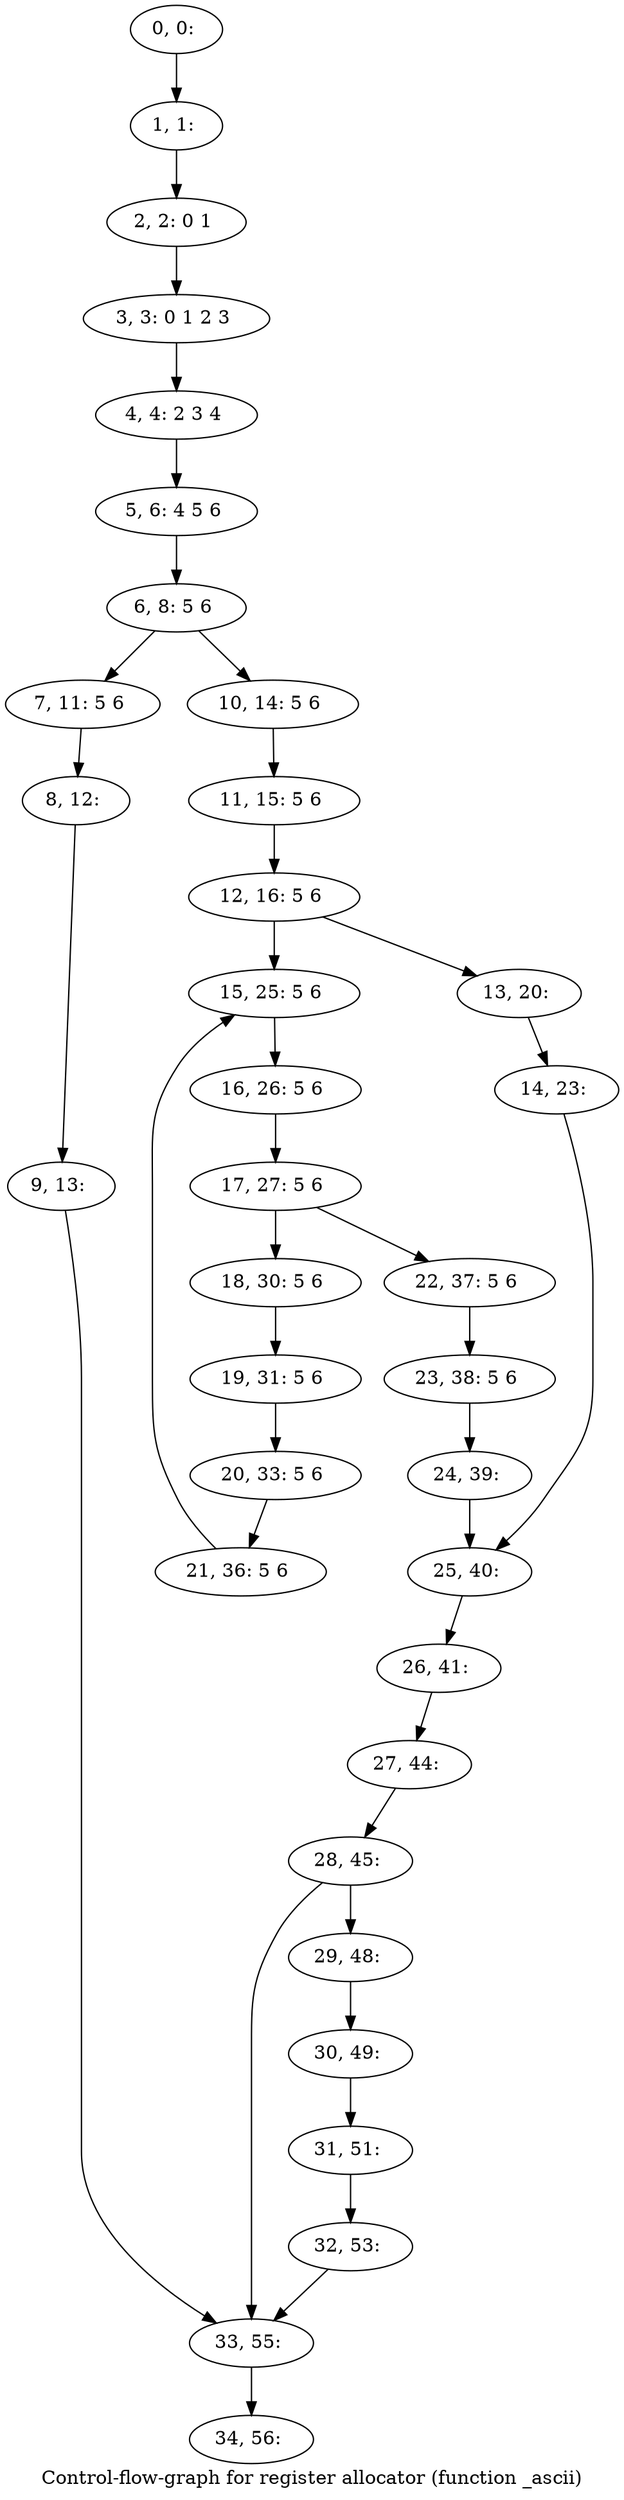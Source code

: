 digraph G {
graph [label="Control-flow-graph for register allocator (function _ascii)"]
0[label="0, 0: "];
1[label="1, 1: "];
2[label="2, 2: 0 1 "];
3[label="3, 3: 0 1 2 3 "];
4[label="4, 4: 2 3 4 "];
5[label="5, 6: 4 5 6 "];
6[label="6, 8: 5 6 "];
7[label="7, 11: 5 6 "];
8[label="8, 12: "];
9[label="9, 13: "];
10[label="10, 14: 5 6 "];
11[label="11, 15: 5 6 "];
12[label="12, 16: 5 6 "];
13[label="13, 20: "];
14[label="14, 23: "];
15[label="15, 25: 5 6 "];
16[label="16, 26: 5 6 "];
17[label="17, 27: 5 6 "];
18[label="18, 30: 5 6 "];
19[label="19, 31: 5 6 "];
20[label="20, 33: 5 6 "];
21[label="21, 36: 5 6 "];
22[label="22, 37: 5 6 "];
23[label="23, 38: 5 6 "];
24[label="24, 39: "];
25[label="25, 40: "];
26[label="26, 41: "];
27[label="27, 44: "];
28[label="28, 45: "];
29[label="29, 48: "];
30[label="30, 49: "];
31[label="31, 51: "];
32[label="32, 53: "];
33[label="33, 55: "];
34[label="34, 56: "];
0->1 ;
1->2 ;
2->3 ;
3->4 ;
4->5 ;
5->6 ;
6->7 ;
6->10 ;
7->8 ;
8->9 ;
9->33 ;
10->11 ;
11->12 ;
12->13 ;
12->15 ;
13->14 ;
14->25 ;
15->16 ;
16->17 ;
17->18 ;
17->22 ;
18->19 ;
19->20 ;
20->21 ;
21->15 ;
22->23 ;
23->24 ;
24->25 ;
25->26 ;
26->27 ;
27->28 ;
28->29 ;
28->33 ;
29->30 ;
30->31 ;
31->32 ;
32->33 ;
33->34 ;
}
